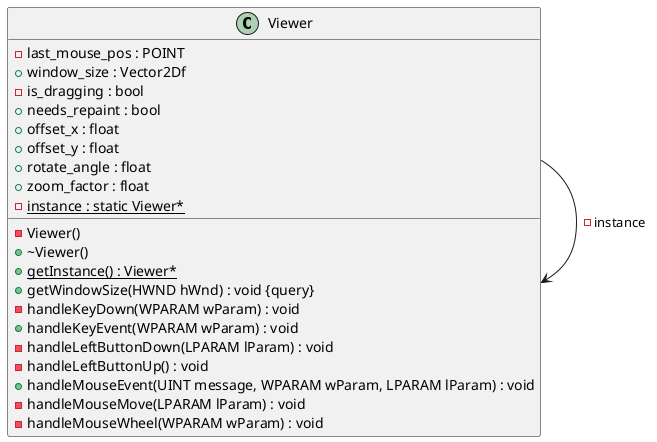 @startuml





/' Objects '/

class Viewer {
	-Viewer()
	+~Viewer()
	-last_mouse_pos : POINT
	+window_size : Vector2Df
	+{static} getInstance() : Viewer*
	-is_dragging : bool
	+needs_repaint : bool
	+offset_x : float
	+offset_y : float
	+rotate_angle : float
	+zoom_factor : float
	-{static} instance : static Viewer*
	+getWindowSize(HWND hWnd) : void {query}
	-handleKeyDown(WPARAM wParam) : void
	+handleKeyEvent(WPARAM wParam) : void
	-handleLeftButtonDown(LPARAM lParam) : void
	-handleLeftButtonUp() : void
	+handleMouseEvent(UINT message, WPARAM wParam, LPARAM lParam) : void
	-handleMouseMove(LPARAM lParam) : void
	-handleMouseWheel(WPARAM wParam) : void
}





/' Inheritance relationships '/




/' Aggregation relationships '/

.Viewer --> .Viewer : -instance






/' Nested objects '/



@enduml
